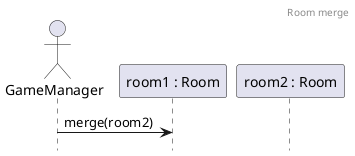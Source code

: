 @startuml RoomMerge
header Room merge
hide footbox

actor gm as "GameManager"
participant r1 as "room1 : Room"
participant r2 as "room2 : Room"

gm -> r1 : merge(room2)

/' 
látványosabb lenne, ha a room1 olvadna bele ilyenkor 
a room2-be, mert akkor több függvényhívást használnánk
így csak belső működés az egész

lentebb itthagyom a látványosabb változatot, de
lehet ez egy külön diagrammra kéne és innen csak megreferálni


actor gm as "GameManager"
participant r1 as "room1 : Room"
participant r2 as "room2 : Room"
participant act as "actor : Actor"
participant effect as "roomEffect : RoomEffect"
participant item as "item : Item"

gm -> r1 ++ : merge(room2)

loop for each effect
    r1 -> r2 ++ : addEffect(roomEffect)
    return
end

loop for each item
    r1 -> item ++ : onDrop(room2)
    return
    r1 -> r2 ++ : addItem(item)
    'itt ugye még van az inventory-val is kommunikáció
    'de azt lehet holnap megcsinálom és itt csak referálok rá
    
    return
    
    r1 -> r1 : removeItem(item)
end

loop for each actor
    r1 -> act ++: teleport(room2, true)
    return
end
'/
@enduml